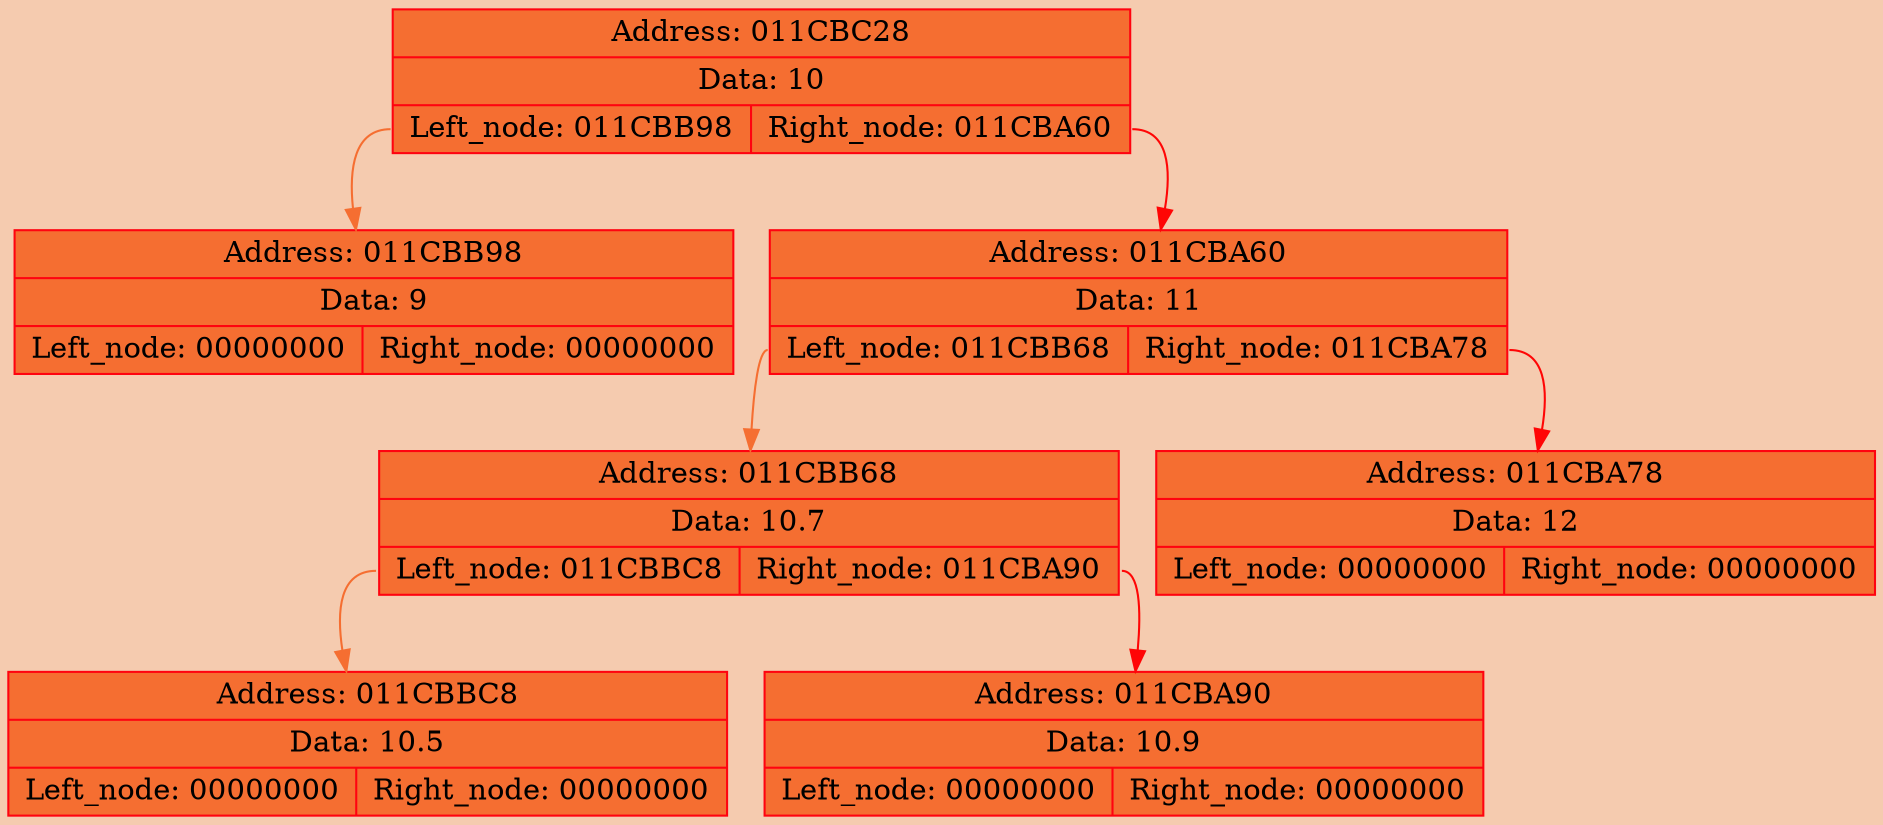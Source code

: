 digraph List{
rankdir=TB;
bgcolor="#f5cbaf";
node[fontsize=14, style=filled, fillcolor = "#f56e31", fontcolor="#000000", shape="rectangle",style="rounded"];
edge[color="#ff05ff",fontcolor="blue", splines = none];

node011CBC28[color = "#ff030f", fillcolor = "#f56e31", style=filled, shape = record,  label = "{ Address: 011CBC28 | Data: 10 | { <left> Left_node: 011CBB98 | <right> Right_node: 011CBA60 }}"];
node011CBB98[color = "#ff030f", fillcolor = "#f56e31", style=filled, shape = record,  label = "{ Address: 011CBB98 | Data: 9 | { <left> Left_node: 00000000 | <right> Right_node: 00000000 }}"];
node011CBA60[color = "#ff030f", fillcolor = "#f56e31", style=filled, shape = record,  label = "{ Address: 011CBA60 | Data: 11 | { <left> Left_node: 011CBB68 | <right> Right_node: 011CBA78 }}"];
node011CBB68[color = "#ff030f", fillcolor = "#f56e31", style=filled, shape = record,  label = "{ Address: 011CBB68 | Data: 10.7 | { <left> Left_node: 011CBBC8 | <right> Right_node: 011CBA90 }}"];
node011CBBC8[color = "#ff030f", fillcolor = "#f56e31", style=filled, shape = record,  label = "{ Address: 011CBBC8 | Data: 10.5 | { <left> Left_node: 00000000 | <right> Right_node: 00000000 }}"];
node011CBA90[color = "#ff030f", fillcolor = "#f56e31", style=filled, shape = record,  label = "{ Address: 011CBA90 | Data: 10.9 | { <left> Left_node: 00000000 | <right> Right_node: 00000000 }}"];
node011CBA78[color = "#ff030f", fillcolor = "#f56e31", style=filled, shape = record,  label = "{ Address: 011CBA78 | Data: 12 | { <left> Left_node: 00000000 | <right> Right_node: 00000000 }}"];
node011CBC28:left -> node011CBB98[color = "#f56e31", splines = none, fontsize=12];
node011CBC28:right -> node011CBA60[color = "#ff0505", splines = none, fontsize=12];
node011CBA60:left -> node011CBB68[color = "#f56e31", splines = none, fontsize=12];
node011CBB68:left -> node011CBBC8[color = "#f56e31", splines = none, fontsize=12];
node011CBB68:right -> node011CBA90[color = "#ff0505", splines = none, fontsize=12];
node011CBA60:right -> node011CBA78[color = "#ff0505", splines = none, fontsize=12];

}
